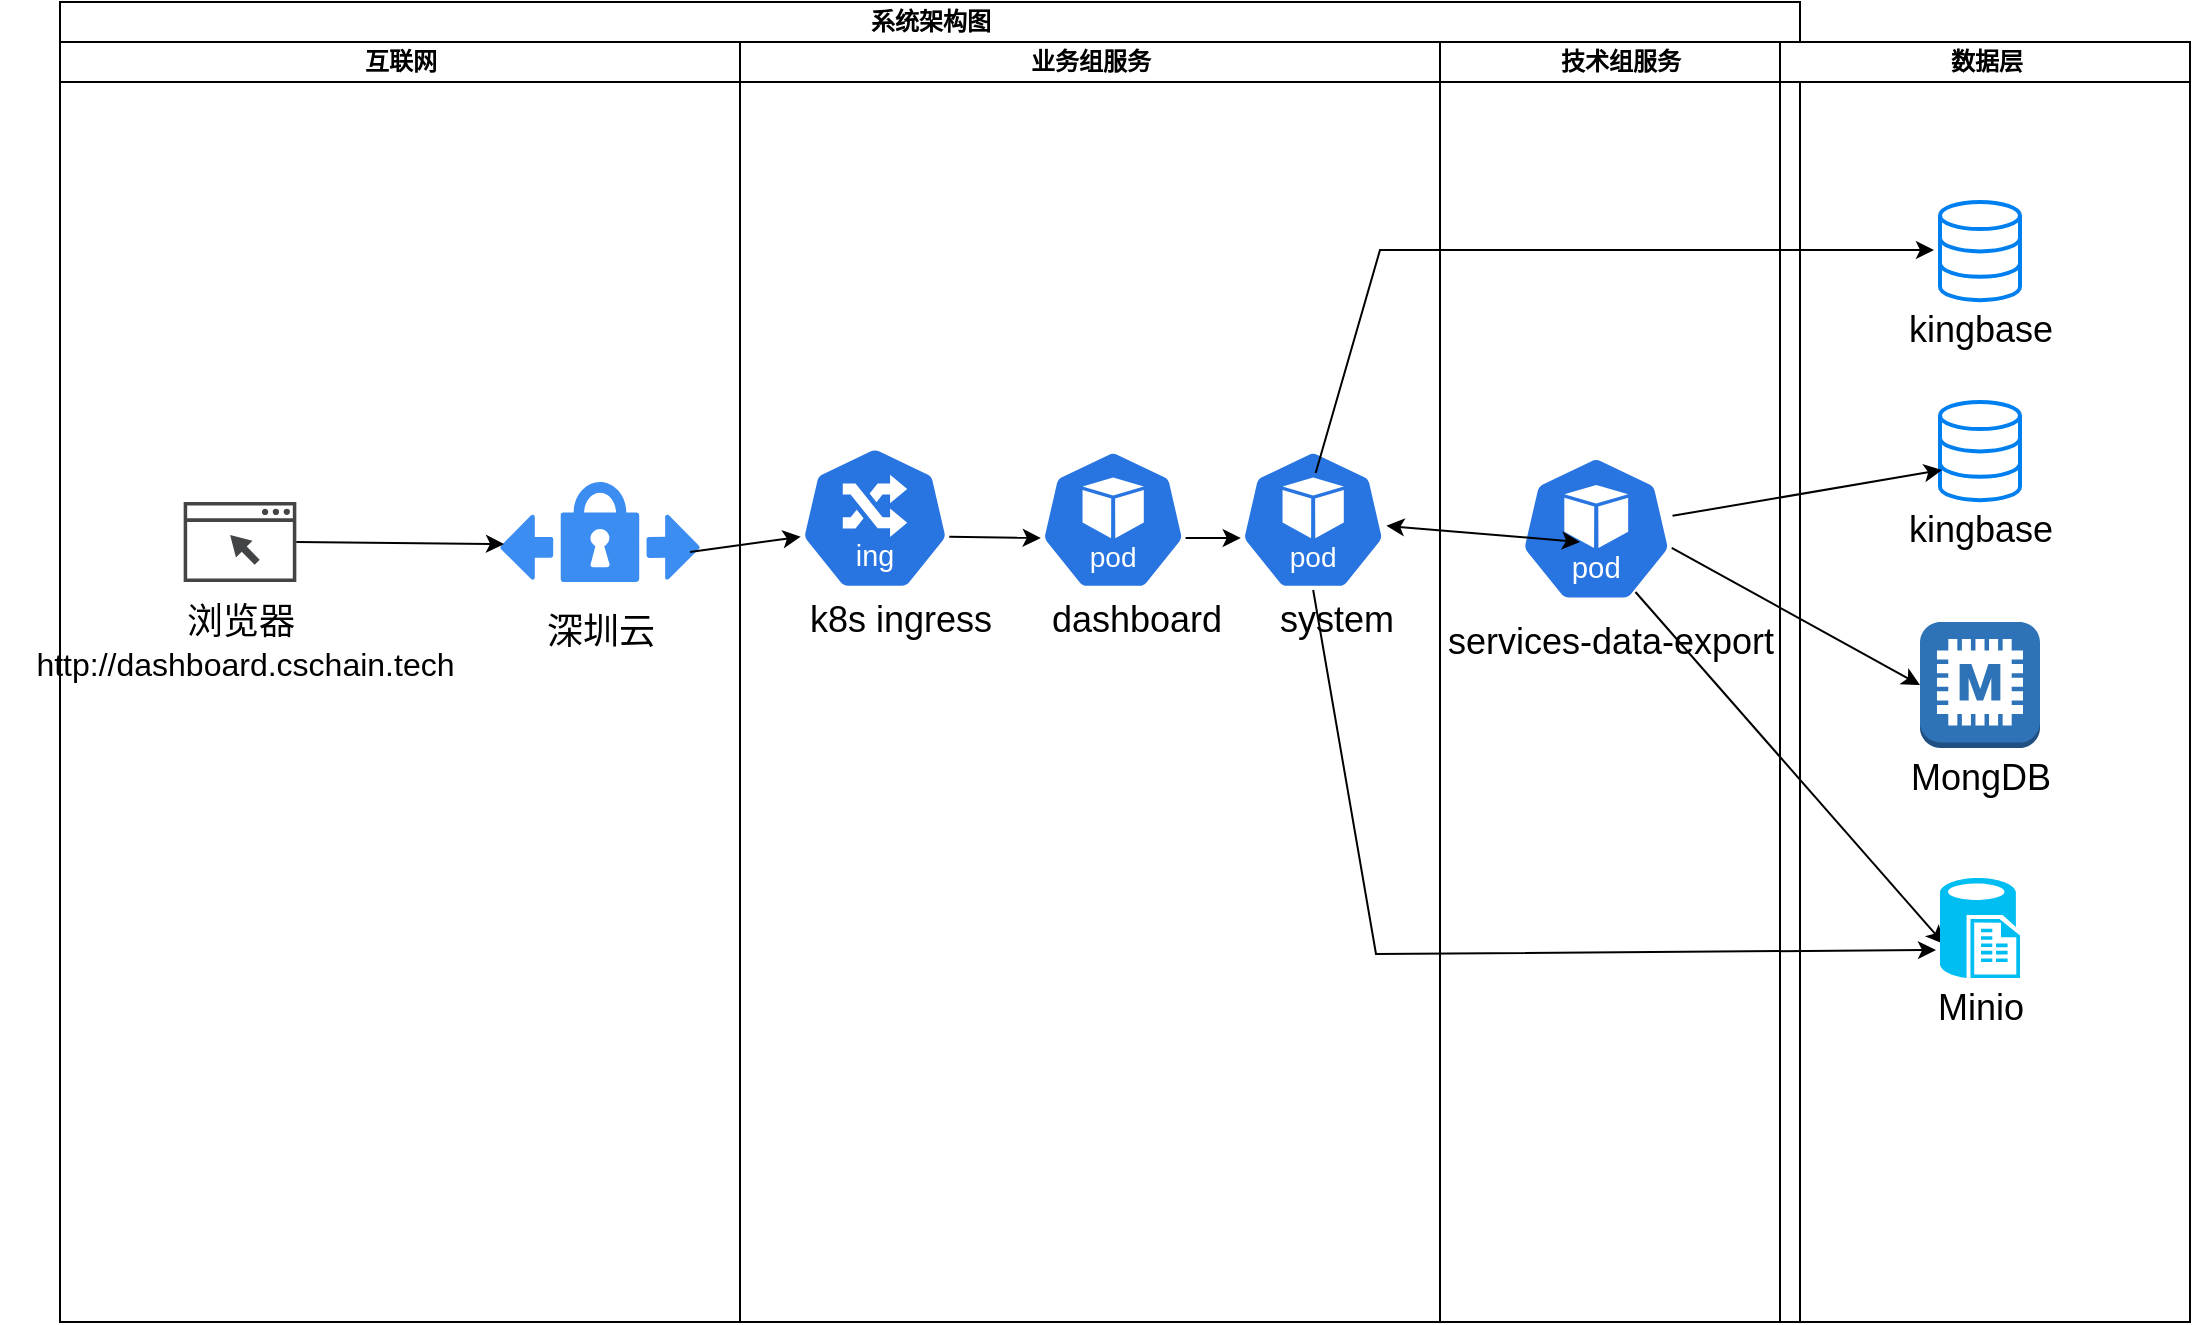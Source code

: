 <mxfile version="26.2.9">
  <diagram name="第 1 页" id="5xqN2rgTjP0GNSbNxUZ-">
    <mxGraphModel dx="1428" dy="751" grid="1" gridSize="10" guides="1" tooltips="1" connect="1" arrows="1" fold="1" page="1" pageScale="1" pageWidth="2339" pageHeight="3300" math="0" shadow="0">
      <root>
        <mxCell id="0" />
        <mxCell id="1" parent="0" />
        <mxCell id="nw4yh5n6GvbLldcTkkvz-25" value="系统架构图" style="swimlane;childLayout=stackLayout;resizeParent=1;resizeParentMax=0;startSize=20;html=1;" parent="1" vertex="1">
          <mxGeometry x="30" y="40" width="870" height="660" as="geometry" />
        </mxCell>
        <mxCell id="nw4yh5n6GvbLldcTkkvz-26" value="互联网" style="swimlane;startSize=20;html=1;" parent="nw4yh5n6GvbLldcTkkvz-25" vertex="1">
          <mxGeometry y="20" width="340" height="640" as="geometry" />
        </mxCell>
        <mxCell id="nw4yh5n6GvbLldcTkkvz-1" value="" style="sketch=0;pointerEvents=1;shadow=0;dashed=0;html=1;strokeColor=none;fillColor=#434445;aspect=fixed;labelPosition=center;verticalLabelPosition=bottom;verticalAlign=top;align=center;outlineConnect=0;shape=mxgraph.vvd.web_browser;" parent="nw4yh5n6GvbLldcTkkvz-26" vertex="1">
          <mxGeometry x="61.83" y="230" width="56.34" height="40" as="geometry" />
        </mxCell>
        <mxCell id="nw4yh5n6GvbLldcTkkvz-14" value="&lt;font style=&quot;font-size: 18px;&quot;&gt;浏览器&lt;/font&gt;&lt;div&gt;&lt;font size=&quot;3&quot;&gt;&amp;nbsp;http://dashboard.cschain.tech&lt;/font&gt;&lt;/div&gt;" style="text;html=1;align=center;verticalAlign=middle;resizable=0;points=[];autosize=1;strokeColor=none;fillColor=none;" parent="nw4yh5n6GvbLldcTkkvz-26" vertex="1">
          <mxGeometry x="-30.0" y="275" width="240" height="50" as="geometry" />
        </mxCell>
        <mxCell id="nw4yh5n6GvbLldcTkkvz-5" value="" style="sketch=0;html=1;aspect=fixed;strokeColor=none;shadow=0;fillColor=#3B8DF1;verticalAlign=top;labelPosition=center;verticalLabelPosition=bottom;shape=mxgraph.gcp2.vpn" parent="nw4yh5n6GvbLldcTkkvz-26" vertex="1">
          <mxGeometry x="220" y="220" width="100" height="50" as="geometry" />
        </mxCell>
        <mxCell id="nw4yh5n6GvbLldcTkkvz-13" value="&lt;font style=&quot;font-size: 18px;&quot;&gt;深圳云&lt;/font&gt;" style="text;html=1;align=center;verticalAlign=middle;resizable=0;points=[];autosize=1;strokeColor=none;fillColor=none;" parent="nw4yh5n6GvbLldcTkkvz-26" vertex="1">
          <mxGeometry x="230" y="275" width="80" height="40" as="geometry" />
        </mxCell>
        <mxCell id="nw4yh5n6GvbLldcTkkvz-31" value="" style="endArrow=classic;html=1;rounded=0;entryX=0.02;entryY=0.62;entryDx=0;entryDy=0;entryPerimeter=0;" parent="nw4yh5n6GvbLldcTkkvz-26" target="nw4yh5n6GvbLldcTkkvz-5" edge="1">
          <mxGeometry width="50" height="50" relative="1" as="geometry">
            <mxPoint x="118.17" y="250" as="sourcePoint" />
            <mxPoint x="168.17" y="200" as="targetPoint" />
          </mxGeometry>
        </mxCell>
        <mxCell id="nw4yh5n6GvbLldcTkkvz-27" value="业务组服务" style="swimlane;startSize=20;html=1;" parent="nw4yh5n6GvbLldcTkkvz-25" vertex="1">
          <mxGeometry x="340" y="20" width="350" height="640" as="geometry" />
        </mxCell>
        <mxCell id="nw4yh5n6GvbLldcTkkvz-3" value="" style="aspect=fixed;sketch=0;html=1;dashed=0;whitespace=wrap;verticalLabelPosition=bottom;verticalAlign=top;fillColor=#2875E2;strokeColor=#ffffff;points=[[0.005,0.63,0],[0.1,0.2,0],[0.9,0.2,0],[0.5,0,0],[0.995,0.63,0],[0.72,0.99,0],[0.5,1,0],[0.28,0.99,0]];shape=mxgraph.kubernetes.icon2;kubernetesLabel=1;prIcon=ing" parent="nw4yh5n6GvbLldcTkkvz-27" vertex="1">
          <mxGeometry x="30" y="202" width="75" height="72" as="geometry" />
        </mxCell>
        <mxCell id="nw4yh5n6GvbLldcTkkvz-15" value="&lt;font style=&quot;font-size: 18px;&quot;&gt;k8s ingress&lt;/font&gt;" style="text;html=1;align=center;verticalAlign=middle;resizable=0;points=[];autosize=1;strokeColor=none;fillColor=none;" parent="nw4yh5n6GvbLldcTkkvz-27" vertex="1">
          <mxGeometry x="25.0" y="269" width="110" height="40" as="geometry" />
        </mxCell>
        <mxCell id="nw4yh5n6GvbLldcTkkvz-16" value="&lt;font style=&quot;font-size: 18px;&quot;&gt;dashboard&lt;/font&gt;" style="text;html=1;align=center;verticalAlign=middle;resizable=0;points=[];autosize=1;strokeColor=none;fillColor=none;" parent="nw4yh5n6GvbLldcTkkvz-27" vertex="1">
          <mxGeometry x="143.17" y="269" width="110" height="40" as="geometry" />
        </mxCell>
        <mxCell id="nw4yh5n6GvbLldcTkkvz-18" value="" style="aspect=fixed;sketch=0;html=1;dashed=0;whitespace=wrap;verticalLabelPosition=bottom;verticalAlign=top;fillColor=#2875E2;strokeColor=#ffffff;points=[[0.005,0.63,0],[0.1,0.2,0],[0.9,0.2,0],[0.5,0,0],[0.995,0.63,0],[0.72,0.99,0],[0.5,1,0],[0.28,0.99,0]];shape=mxgraph.kubernetes.icon2;kubernetesLabel=1;prIcon=pod" parent="nw4yh5n6GvbLldcTkkvz-27" vertex="1">
          <mxGeometry x="150" y="203.76" width="73.17" height="70.24" as="geometry" />
        </mxCell>
        <mxCell id="nw4yh5n6GvbLldcTkkvz-20" value="" style="aspect=fixed;sketch=0;html=1;dashed=0;whitespace=wrap;verticalLabelPosition=bottom;verticalAlign=top;fillColor=#2875E2;strokeColor=#ffffff;points=[[0.005,0.63,0],[0.1,0.2,0],[0.9,0.2,0],[0.5,0,0],[0.995,0.63,0],[0.72,0.99,0],[0.5,1,0],[0.28,0.99,0]];shape=mxgraph.kubernetes.icon2;kubernetesLabel=1;prIcon=pod" parent="nw4yh5n6GvbLldcTkkvz-27" vertex="1">
          <mxGeometry x="250" y="203.76" width="73.17" height="70.24" as="geometry" />
        </mxCell>
        <mxCell id="nw4yh5n6GvbLldcTkkvz-21" value="&lt;font style=&quot;font-size: 18px;&quot;&gt;system&lt;/font&gt;" style="text;html=1;align=center;verticalAlign=middle;resizable=0;points=[];autosize=1;strokeColor=none;fillColor=none;" parent="nw4yh5n6GvbLldcTkkvz-27" vertex="1">
          <mxGeometry x="258.17" y="269" width="80" height="40" as="geometry" />
        </mxCell>
        <mxCell id="nw4yh5n6GvbLldcTkkvz-33" value="" style="endArrow=classic;html=1;rounded=0;exitX=0.995;exitY=0.63;exitDx=0;exitDy=0;exitPerimeter=0;entryX=0.005;entryY=0.63;entryDx=0;entryDy=0;entryPerimeter=0;" parent="nw4yh5n6GvbLldcTkkvz-27" source="nw4yh5n6GvbLldcTkkvz-3" target="nw4yh5n6GvbLldcTkkvz-18" edge="1">
          <mxGeometry width="50" height="50" relative="1" as="geometry">
            <mxPoint x="290" y="350" as="sourcePoint" />
            <mxPoint x="340" y="300" as="targetPoint" />
          </mxGeometry>
        </mxCell>
        <mxCell id="nw4yh5n6GvbLldcTkkvz-34" value="" style="endArrow=classic;html=1;rounded=0;exitX=0.995;exitY=0.63;exitDx=0;exitDy=0;exitPerimeter=0;entryX=0.005;entryY=0.63;entryDx=0;entryDy=0;entryPerimeter=0;" parent="nw4yh5n6GvbLldcTkkvz-27" source="nw4yh5n6GvbLldcTkkvz-18" target="nw4yh5n6GvbLldcTkkvz-20" edge="1">
          <mxGeometry width="50" height="50" relative="1" as="geometry">
            <mxPoint x="115" y="266" as="sourcePoint" />
            <mxPoint x="183" y="266" as="targetPoint" />
          </mxGeometry>
        </mxCell>
        <mxCell id="nw4yh5n6GvbLldcTkkvz-28" value="技术组服务" style="swimlane;startSize=20;html=1;" parent="nw4yh5n6GvbLldcTkkvz-25" vertex="1">
          <mxGeometry x="690" y="20" width="180.0" height="640" as="geometry" />
        </mxCell>
        <mxCell id="nw4yh5n6GvbLldcTkkvz-17" value="" style="aspect=fixed;sketch=0;html=1;dashed=0;whitespace=wrap;verticalLabelPosition=bottom;verticalAlign=top;fillColor=#2875E2;strokeColor=#ffffff;points=[[0.005,0.63,0],[0.1,0.2,0],[0.9,0.2,0],[0.5,0,0],[0.995,0.63,0],[0.72,0.99,0],[0.5,1,0],[0.28,0.99,0]];shape=mxgraph.kubernetes.icon2;kubernetesLabel=1;prIcon=pod" parent="nw4yh5n6GvbLldcTkkvz-28" vertex="1">
          <mxGeometry x="40" y="206.8" width="76.25" height="73.2" as="geometry" />
        </mxCell>
        <mxCell id="nw4yh5n6GvbLldcTkkvz-19" value="&lt;div style=&quot;text-align: start;&quot;&gt;&lt;span style=&quot;background-color: transparent; color: light-dark(rgb(0, 0, 0), rgb(255, 255, 255));&quot;&gt;&lt;font style=&quot;font-size: 18px;&quot;&gt;services-data-export&lt;/font&gt;&lt;/span&gt;&lt;/div&gt;" style="text;html=1;align=center;verticalAlign=middle;resizable=0;points=[];autosize=1;strokeColor=none;fillColor=none;" parent="nw4yh5n6GvbLldcTkkvz-28" vertex="1">
          <mxGeometry x="-10.0" y="280" width="190" height="40" as="geometry" />
        </mxCell>
        <mxCell id="nw4yh5n6GvbLldcTkkvz-42" value="" style="endArrow=classic;html=1;rounded=0;entryX=0.05;entryY=0.66;entryDx=0;entryDy=0;entryPerimeter=0;" parent="nw4yh5n6GvbLldcTkkvz-28" target="nw4yh5n6GvbLldcTkkvz-38" edge="1">
          <mxGeometry width="50" height="50" relative="1" as="geometry">
            <mxPoint x="97.74" y="275" as="sourcePoint" />
            <mxPoint x="147.74" y="225" as="targetPoint" />
          </mxGeometry>
        </mxCell>
        <mxCell id="nw4yh5n6GvbLldcTkkvz-32" value="" style="endArrow=classic;html=1;rounded=0;entryX=0.005;entryY=0.63;entryDx=0;entryDy=0;entryPerimeter=0;exitX=0.95;exitY=0.7;exitDx=0;exitDy=0;exitPerimeter=0;" parent="nw4yh5n6GvbLldcTkkvz-25" source="nw4yh5n6GvbLldcTkkvz-5" target="nw4yh5n6GvbLldcTkkvz-3" edge="1">
          <mxGeometry width="50" height="50" relative="1" as="geometry">
            <mxPoint x="320" y="269.5" as="sourcePoint" />
            <mxPoint x="423.83" y="270.5" as="targetPoint" />
          </mxGeometry>
        </mxCell>
        <mxCell id="nw4yh5n6GvbLldcTkkvz-47" value="" style="endArrow=classic;startArrow=classic;html=1;rounded=0;" parent="nw4yh5n6GvbLldcTkkvz-25" source="nw4yh5n6GvbLldcTkkvz-20" edge="1">
          <mxGeometry width="50" height="50" relative="1" as="geometry">
            <mxPoint x="650" y="320" as="sourcePoint" />
            <mxPoint x="760" y="270" as="targetPoint" />
          </mxGeometry>
        </mxCell>
        <mxCell id="nw4yh5n6GvbLldcTkkvz-35" value="数据层" style="swimlane;startSize=20;html=1;" parent="1" vertex="1">
          <mxGeometry x="890" y="60" width="205" height="640" as="geometry" />
        </mxCell>
        <mxCell id="nw4yh5n6GvbLldcTkkvz-22" value="" style="html=1;verticalLabelPosition=bottom;align=center;labelBackgroundColor=#ffffff;verticalAlign=top;strokeWidth=2;strokeColor=#0080F0;shadow=0;dashed=0;shape=mxgraph.ios7.icons.data;" parent="nw4yh5n6GvbLldcTkkvz-35" vertex="1">
          <mxGeometry x="80" y="180" width="40" height="49.1" as="geometry" />
        </mxCell>
        <mxCell id="nw4yh5n6GvbLldcTkkvz-23" value="&lt;font style=&quot;font-size: 18px;&quot;&gt;kingbase&lt;/font&gt;" style="text;html=1;align=center;verticalAlign=middle;resizable=0;points=[];autosize=1;strokeColor=none;fillColor=none;" parent="nw4yh5n6GvbLldcTkkvz-35" vertex="1">
          <mxGeometry x="50" y="224.1" width="100" height="40" as="geometry" />
        </mxCell>
        <mxCell id="nw4yh5n6GvbLldcTkkvz-38" value="" style="verticalLabelPosition=bottom;html=1;verticalAlign=top;align=center;strokeColor=none;fillColor=#00BEF2;shape=mxgraph.azure.sql_reporting;" parent="nw4yh5n6GvbLldcTkkvz-35" vertex="1">
          <mxGeometry x="80" y="418" width="40" height="50" as="geometry" />
        </mxCell>
        <mxCell id="nw4yh5n6GvbLldcTkkvz-39" value="&lt;font style=&quot;font-size: 18px;&quot;&gt;Minio&lt;/font&gt;" style="text;html=1;align=center;verticalAlign=middle;resizable=0;points=[];autosize=1;strokeColor=none;fillColor=none;" parent="nw4yh5n6GvbLldcTkkvz-35" vertex="1">
          <mxGeometry x="65" y="463" width="70" height="40" as="geometry" />
        </mxCell>
        <mxCell id="nw4yh5n6GvbLldcTkkvz-43" value="" style="html=1;verticalLabelPosition=bottom;align=center;labelBackgroundColor=#ffffff;verticalAlign=top;strokeWidth=2;strokeColor=#0080F0;shadow=0;dashed=0;shape=mxgraph.ios7.icons.data;" parent="nw4yh5n6GvbLldcTkkvz-35" vertex="1">
          <mxGeometry x="80" y="80" width="40" height="49.1" as="geometry" />
        </mxCell>
        <mxCell id="nw4yh5n6GvbLldcTkkvz-44" value="&lt;font style=&quot;font-size: 18px;&quot;&gt;kingbase&lt;/font&gt;" style="text;html=1;align=center;verticalAlign=middle;resizable=0;points=[];autosize=1;strokeColor=none;fillColor=none;" parent="nw4yh5n6GvbLldcTkkvz-35" vertex="1">
          <mxGeometry x="50" y="124.1" width="100" height="40" as="geometry" />
        </mxCell>
        <mxCell id="1KJwPMJ1KZagRm76Q6gw-1" value="" style="outlineConnect=0;dashed=0;verticalLabelPosition=bottom;verticalAlign=top;align=center;html=1;shape=mxgraph.aws3.memcached;fillColor=#2E73B8;gradientColor=none;" vertex="1" parent="nw4yh5n6GvbLldcTkkvz-35">
          <mxGeometry x="70" y="290" width="60" height="63" as="geometry" />
        </mxCell>
        <mxCell id="1KJwPMJ1KZagRm76Q6gw-2" value="&lt;font style=&quot;font-size: 18px;&quot;&gt;MongDB&lt;/font&gt;" style="text;html=1;align=center;verticalAlign=middle;resizable=0;points=[];autosize=1;strokeColor=none;fillColor=none;" vertex="1" parent="nw4yh5n6GvbLldcTkkvz-35">
          <mxGeometry x="55" y="348" width="90" height="40" as="geometry" />
        </mxCell>
        <mxCell id="nw4yh5n6GvbLldcTkkvz-41" value="" style="endArrow=classic;html=1;rounded=0;entryX=0.025;entryY=0.692;entryDx=0;entryDy=0;entryPerimeter=0;" parent="1" source="nw4yh5n6GvbLldcTkkvz-17" target="nw4yh5n6GvbLldcTkkvz-22" edge="1">
          <mxGeometry width="50" height="50" relative="1" as="geometry">
            <mxPoint x="850" y="290" as="sourcePoint" />
            <mxPoint x="900" y="240" as="targetPoint" />
          </mxGeometry>
        </mxCell>
        <mxCell id="nw4yh5n6GvbLldcTkkvz-45" value="" style="endArrow=classic;html=1;rounded=0;entryX=-0.05;entryY=0.72;entryDx=0;entryDy=0;entryPerimeter=0;exitX=0.5;exitY=1;exitDx=0;exitDy=0;exitPerimeter=0;" parent="1" source="nw4yh5n6GvbLldcTkkvz-20" target="nw4yh5n6GvbLldcTkkvz-38" edge="1">
          <mxGeometry width="50" height="50" relative="1" as="geometry">
            <mxPoint x="680" y="410" as="sourcePoint" />
            <mxPoint x="730" y="360" as="targetPoint" />
            <Array as="points">
              <mxPoint x="688" y="516" />
            </Array>
          </mxGeometry>
        </mxCell>
        <mxCell id="nw4yh5n6GvbLldcTkkvz-46" value="" style="endArrow=classic;html=1;rounded=0;exitX=0.517;exitY=0.167;exitDx=0;exitDy=0;exitPerimeter=0;entryX=-0.075;entryY=0.489;entryDx=0;entryDy=0;entryPerimeter=0;" parent="1" source="nw4yh5n6GvbLldcTkkvz-20" target="nw4yh5n6GvbLldcTkkvz-43" edge="1">
          <mxGeometry width="50" height="50" relative="1" as="geometry">
            <mxPoint x="680" y="410" as="sourcePoint" />
            <mxPoint x="730" y="360" as="targetPoint" />
            <Array as="points">
              <mxPoint x="690" y="164" />
            </Array>
          </mxGeometry>
        </mxCell>
        <mxCell id="1KJwPMJ1KZagRm76Q6gw-3" value="" style="endArrow=classic;html=1;rounded=0;exitX=0.995;exitY=0.63;exitDx=0;exitDy=0;exitPerimeter=0;entryX=0;entryY=0.5;entryDx=0;entryDy=0;entryPerimeter=0;" edge="1" parent="1" source="nw4yh5n6GvbLldcTkkvz-17" target="1KJwPMJ1KZagRm76Q6gw-1">
          <mxGeometry width="50" height="50" relative="1" as="geometry">
            <mxPoint x="700" y="400" as="sourcePoint" />
            <mxPoint x="750" y="350" as="targetPoint" />
          </mxGeometry>
        </mxCell>
      </root>
    </mxGraphModel>
  </diagram>
</mxfile>
